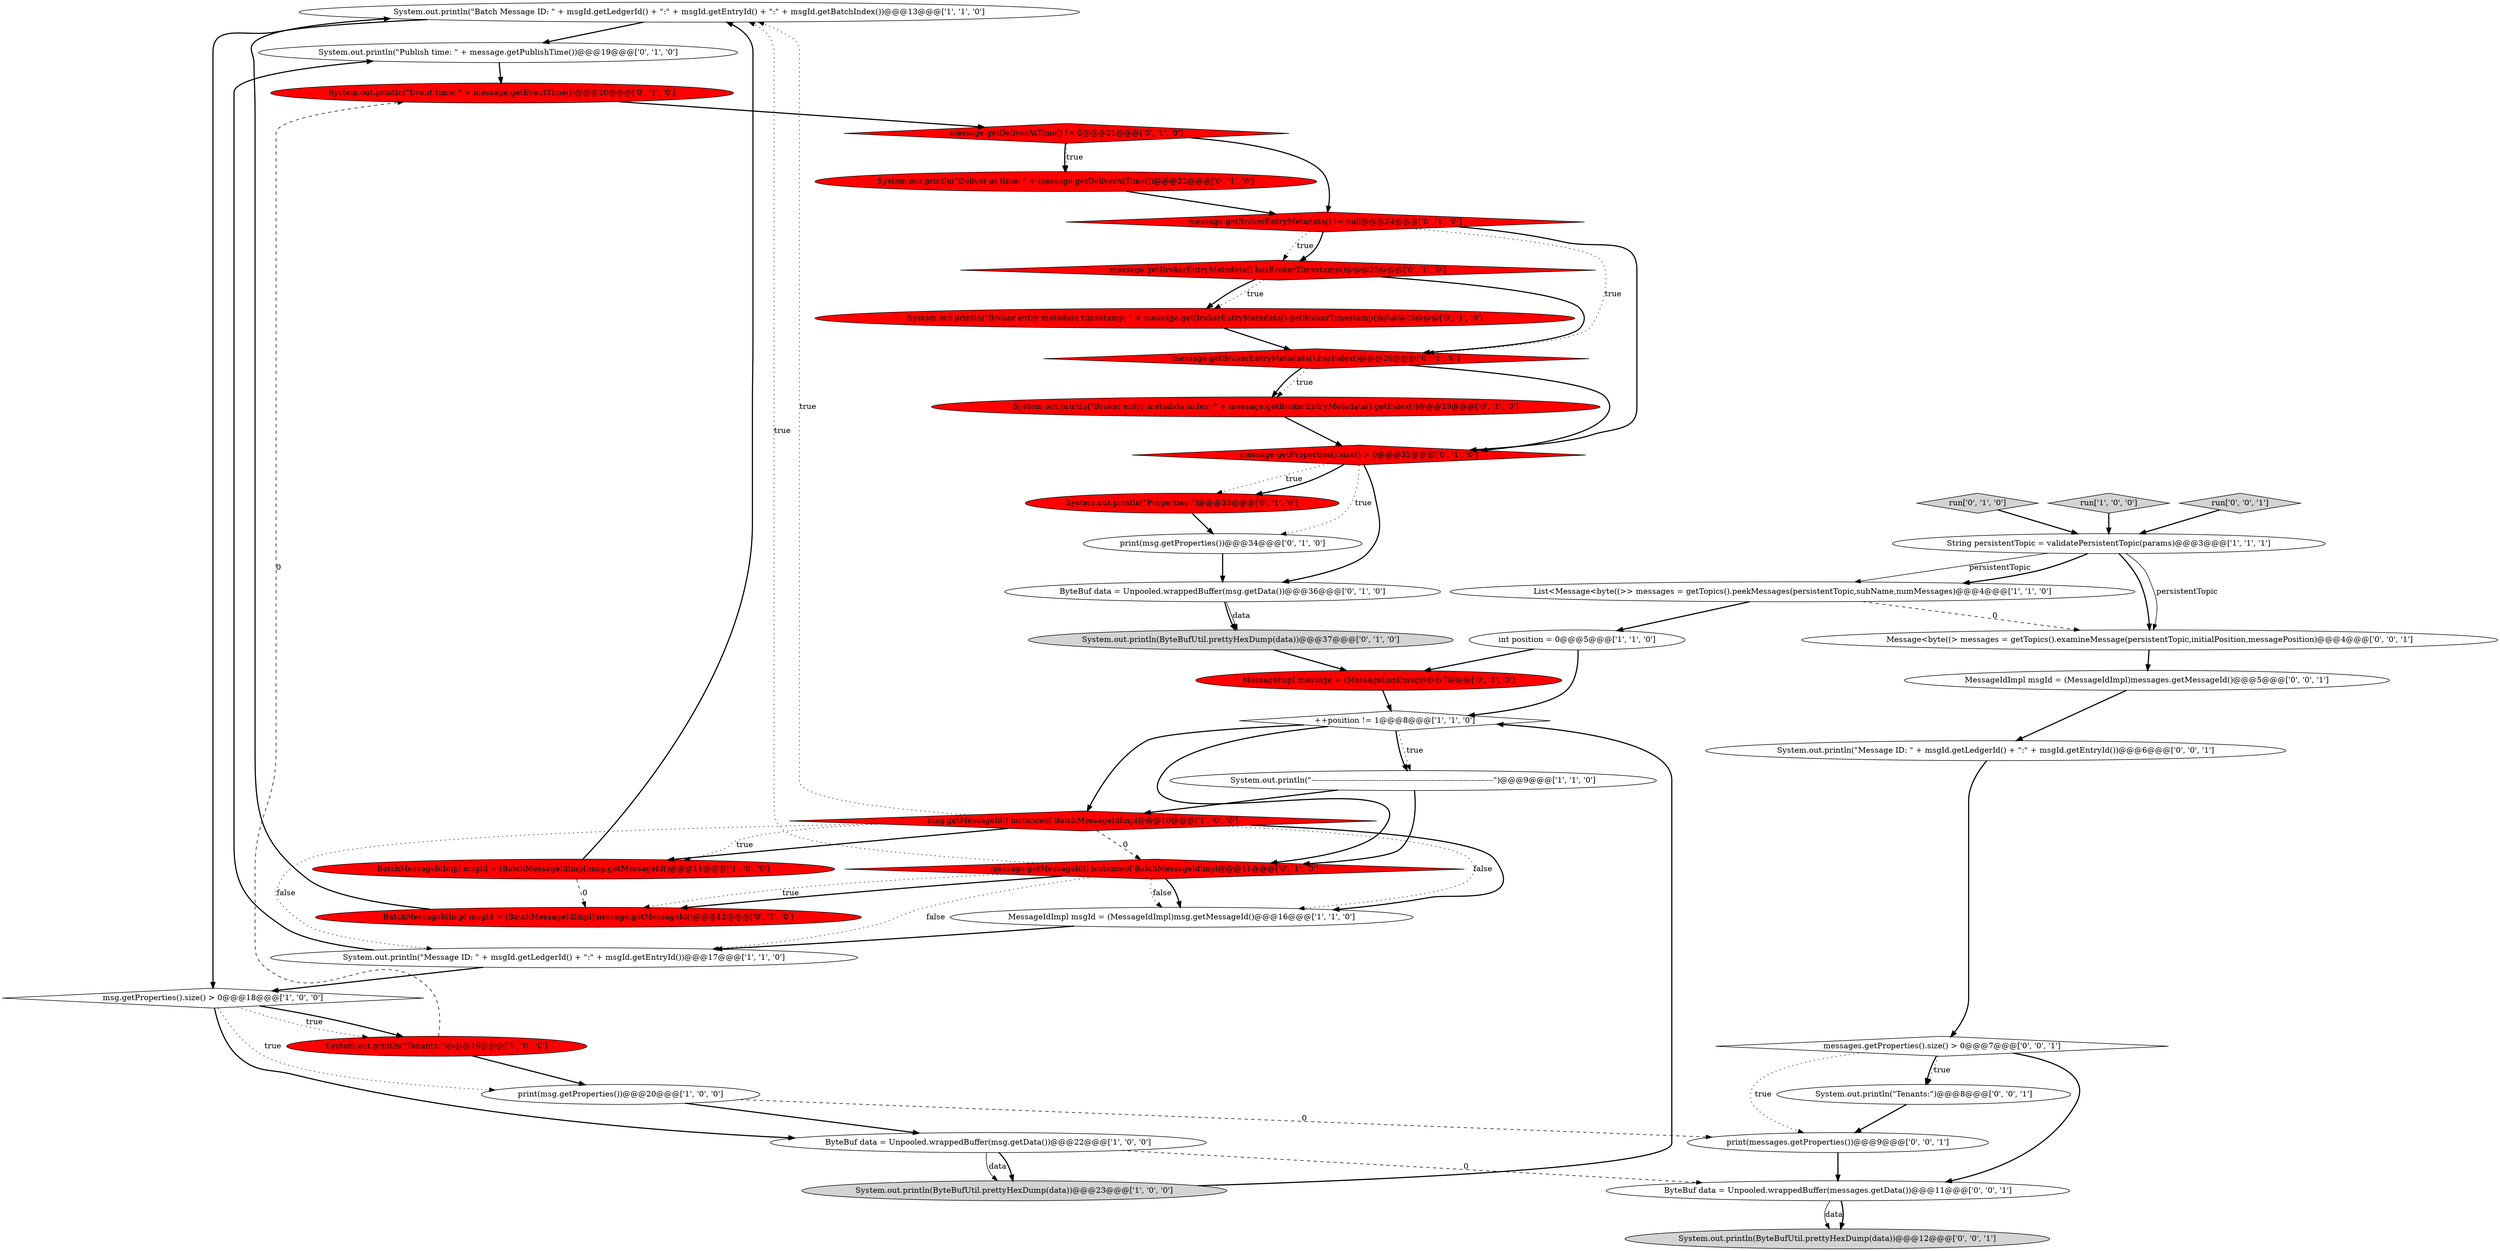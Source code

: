 digraph {
14 [style = filled, label = "System.out.println(\"Batch Message ID: \" + msgId.getLedgerId() + \":\" + msgId.getEntryId() + \":\" + msgId.getBatchIndex())@@@13@@@['1', '1', '0']", fillcolor = white, shape = ellipse image = "AAA0AAABBB1BBB"];
29 [style = filled, label = "MessageImpl message = (MessageImpl)msg@@@7@@@['0', '1', '0']", fillcolor = red, shape = ellipse image = "AAA1AAABBB2BBB"];
25 [style = filled, label = "message.getBrokerEntryMetadata().hasBrokerTimestamp()@@@25@@@['0', '1', '0']", fillcolor = red, shape = diamond image = "AAA1AAABBB2BBB"];
12 [style = filled, label = "ByteBuf data = Unpooled.wrappedBuffer(msg.getData())@@@22@@@['1', '0', '0']", fillcolor = white, shape = ellipse image = "AAA0AAABBB1BBB"];
42 [style = filled, label = "run['0', '0', '1']", fillcolor = lightgray, shape = diamond image = "AAA0AAABBB3BBB"];
41 [style = filled, label = "MessageIdImpl msgId = (MessageIdImpl)messages.getMessageId()@@@5@@@['0', '0', '1']", fillcolor = white, shape = ellipse image = "AAA0AAABBB3BBB"];
28 [style = filled, label = "System.out.println(ByteBufUtil.prettyHexDump(data))@@@37@@@['0', '1', '0']", fillcolor = lightgray, shape = ellipse image = "AAA0AAABBB2BBB"];
18 [style = filled, label = "message.getMessageId() instanceof BatchMessageIdImpl@@@11@@@['0', '1', '0']", fillcolor = red, shape = diamond image = "AAA1AAABBB2BBB"];
34 [style = filled, label = "print(messages.getProperties())@@@9@@@['0', '0', '1']", fillcolor = white, shape = ellipse image = "AAA0AAABBB3BBB"];
8 [style = filled, label = "List<Message<byte((>> messages = getTopics().peekMessages(persistentTopic,subName,numMessages)@@@4@@@['1', '1', '0']", fillcolor = white, shape = ellipse image = "AAA0AAABBB1BBB"];
7 [style = filled, label = "MessageIdImpl msgId = (MessageIdImpl)msg.getMessageId()@@@16@@@['1', '1', '0']", fillcolor = white, shape = ellipse image = "AAA0AAABBB1BBB"];
26 [style = filled, label = "run['0', '1', '0']", fillcolor = lightgray, shape = diamond image = "AAA0AAABBB2BBB"];
24 [style = filled, label = "System.out.println(\"Event time: \" + message.getEventTime())@@@20@@@['0', '1', '0']", fillcolor = red, shape = ellipse image = "AAA1AAABBB2BBB"];
33 [style = filled, label = "message.getDeliverAtTime() != 0@@@21@@@['0', '1', '0']", fillcolor = red, shape = diamond image = "AAA1AAABBB2BBB"];
22 [style = filled, label = "System.out.println(\"Publish time: \" + message.getPublishTime())@@@19@@@['0', '1', '0']", fillcolor = white, shape = ellipse image = "AAA0AAABBB2BBB"];
32 [style = filled, label = "BatchMessageIdImpl msgId = (BatchMessageIdImpl)message.getMessageId()@@@12@@@['0', '1', '0']", fillcolor = red, shape = ellipse image = "AAA1AAABBB2BBB"];
9 [style = filled, label = "msg.getProperties().size() > 0@@@18@@@['1', '0', '0']", fillcolor = white, shape = diamond image = "AAA0AAABBB1BBB"];
13 [style = filled, label = "int position = 0@@@5@@@['1', '1', '0']", fillcolor = white, shape = ellipse image = "AAA0AAABBB1BBB"];
6 [style = filled, label = "run['1', '0', '0']", fillcolor = lightgray, shape = diamond image = "AAA0AAABBB1BBB"];
2 [style = filled, label = "String persistentTopic = validatePersistentTopic(params)@@@3@@@['1', '1', '1']", fillcolor = white, shape = ellipse image = "AAA0AAABBB1BBB"];
38 [style = filled, label = "ByteBuf data = Unpooled.wrappedBuffer(messages.getData())@@@11@@@['0', '0', '1']", fillcolor = white, shape = ellipse image = "AAA0AAABBB3BBB"];
19 [style = filled, label = "System.out.println(\"Properties:\")@@@33@@@['0', '1', '0']", fillcolor = red, shape = ellipse image = "AAA1AAABBB2BBB"];
3 [style = filled, label = "BatchMessageIdImpl msgId = (BatchMessageIdImpl)msg.getMessageId()@@@11@@@['1', '0', '0']", fillcolor = red, shape = ellipse image = "AAA1AAABBB1BBB"];
27 [style = filled, label = "message.getProperties().size() > 0@@@32@@@['0', '1', '0']", fillcolor = red, shape = diamond image = "AAA1AAABBB2BBB"];
39 [style = filled, label = "System.out.println(ByteBufUtil.prettyHexDump(data))@@@12@@@['0', '0', '1']", fillcolor = lightgray, shape = ellipse image = "AAA0AAABBB3BBB"];
4 [style = filled, label = "++position != 1@@@8@@@['1', '1', '0']", fillcolor = white, shape = diamond image = "AAA0AAABBB1BBB"];
20 [style = filled, label = "print(msg.getProperties())@@@34@@@['0', '1', '0']", fillcolor = white, shape = ellipse image = "AAA0AAABBB2BBB"];
36 [style = filled, label = "System.out.println(\"Tenants:\")@@@8@@@['0', '0', '1']", fillcolor = white, shape = ellipse image = "AAA0AAABBB3BBB"];
40 [style = filled, label = "messages.getProperties().size() > 0@@@7@@@['0', '0', '1']", fillcolor = white, shape = diamond image = "AAA0AAABBB3BBB"];
1 [style = filled, label = "System.out.println(\"Message ID: \" + msgId.getLedgerId() + \":\" + msgId.getEntryId())@@@17@@@['1', '1', '0']", fillcolor = white, shape = ellipse image = "AAA0AAABBB1BBB"];
23 [style = filled, label = "message.getBrokerEntryMetadata().hasIndex()@@@28@@@['0', '1', '0']", fillcolor = red, shape = diamond image = "AAA1AAABBB2BBB"];
16 [style = filled, label = "System.out.println(\"Broker entry metadata timestamp: \" + message.getBrokerEntryMetadata().getBrokerTimestamp())@@@26@@@['0', '1', '0']", fillcolor = red, shape = ellipse image = "AAA1AAABBB2BBB"];
17 [style = filled, label = "System.out.println(\"Broker entry metadata index: \" + message.getBrokerEntryMetadata().getIndex())@@@29@@@['0', '1', '0']", fillcolor = red, shape = ellipse image = "AAA1AAABBB2BBB"];
15 [style = filled, label = "System.out.println(ByteBufUtil.prettyHexDump(data))@@@23@@@['1', '0', '0']", fillcolor = lightgray, shape = ellipse image = "AAA0AAABBB1BBB"];
31 [style = filled, label = "message.getBrokerEntryMetadata() != null@@@24@@@['0', '1', '0']", fillcolor = red, shape = diamond image = "AAA1AAABBB2BBB"];
0 [style = filled, label = "print(msg.getProperties())@@@20@@@['1', '0', '0']", fillcolor = white, shape = ellipse image = "AAA0AAABBB1BBB"];
11 [style = filled, label = "System.out.println(\"Tenants:\")@@@19@@@['1', '0', '0']", fillcolor = red, shape = ellipse image = "AAA1AAABBB1BBB"];
35 [style = filled, label = "Message<byte((> messages = getTopics().examineMessage(persistentTopic,initialPosition,messagePosition)@@@4@@@['0', '0', '1']", fillcolor = white, shape = ellipse image = "AAA0AAABBB3BBB"];
37 [style = filled, label = "System.out.println(\"Message ID: \" + msgId.getLedgerId() + \":\" + msgId.getEntryId())@@@6@@@['0', '0', '1']", fillcolor = white, shape = ellipse image = "AAA0AAABBB3BBB"];
5 [style = filled, label = "System.out.println(\"-------------------------------------------------------------------------\")@@@9@@@['1', '1', '0']", fillcolor = white, shape = ellipse image = "AAA0AAABBB1BBB"];
21 [style = filled, label = "System.out.println(\"Deliver at time: \" + message.getDeliverAtTime())@@@22@@@['0', '1', '0']", fillcolor = red, shape = ellipse image = "AAA1AAABBB2BBB"];
10 [style = filled, label = "msg.getMessageId() instanceof BatchMessageIdImpl@@@10@@@['1', '0', '0']", fillcolor = red, shape = diamond image = "AAA1AAABBB1BBB"];
30 [style = filled, label = "ByteBuf data = Unpooled.wrappedBuffer(msg.getData())@@@36@@@['0', '1', '0']", fillcolor = white, shape = ellipse image = "AAA0AAABBB2BBB"];
2->35 [style = bold, label=""];
10->7 [style = dotted, label="false"];
12->38 [style = dashed, label="0"];
9->11 [style = bold, label=""];
35->41 [style = bold, label=""];
8->35 [style = dashed, label="0"];
38->39 [style = solid, label="data"];
10->3 [style = dotted, label="true"];
40->36 [style = dotted, label="true"];
40->38 [style = bold, label=""];
38->39 [style = bold, label=""];
27->19 [style = dotted, label="true"];
21->31 [style = bold, label=""];
30->28 [style = bold, label=""];
18->32 [style = bold, label=""];
0->34 [style = dashed, label="0"];
23->17 [style = bold, label=""];
14->9 [style = bold, label=""];
30->28 [style = solid, label="data"];
27->19 [style = bold, label=""];
17->27 [style = bold, label=""];
23->17 [style = dotted, label="true"];
10->18 [style = dashed, label="0"];
10->1 [style = dotted, label="false"];
5->10 [style = bold, label=""];
31->25 [style = dotted, label="true"];
7->1 [style = bold, label=""];
42->2 [style = bold, label=""];
19->20 [style = bold, label=""];
27->30 [style = bold, label=""];
41->37 [style = bold, label=""];
14->22 [style = bold, label=""];
4->18 [style = bold, label=""];
2->35 [style = solid, label="persistentTopic"];
10->7 [style = bold, label=""];
6->2 [style = bold, label=""];
31->27 [style = bold, label=""];
27->20 [style = dotted, label="true"];
31->23 [style = dotted, label="true"];
34->38 [style = bold, label=""];
3->32 [style = dashed, label="0"];
18->7 [style = bold, label=""];
18->7 [style = dotted, label="false"];
4->10 [style = bold, label=""];
28->29 [style = bold, label=""];
4->5 [style = dotted, label="true"];
40->34 [style = dotted, label="true"];
9->0 [style = dotted, label="true"];
31->25 [style = bold, label=""];
0->12 [style = bold, label=""];
9->11 [style = dotted, label="true"];
32->14 [style = bold, label=""];
5->18 [style = bold, label=""];
16->23 [style = bold, label=""];
25->16 [style = bold, label=""];
1->9 [style = bold, label=""];
24->33 [style = bold, label=""];
33->21 [style = dotted, label="true"];
40->36 [style = bold, label=""];
9->12 [style = bold, label=""];
4->5 [style = bold, label=""];
36->34 [style = bold, label=""];
25->16 [style = dotted, label="true"];
8->13 [style = bold, label=""];
29->4 [style = bold, label=""];
23->27 [style = bold, label=""];
25->23 [style = bold, label=""];
3->14 [style = bold, label=""];
12->15 [style = solid, label="data"];
12->15 [style = bold, label=""];
10->3 [style = bold, label=""];
18->32 [style = dotted, label="true"];
18->14 [style = dotted, label="true"];
1->22 [style = bold, label=""];
10->14 [style = dotted, label="true"];
26->2 [style = bold, label=""];
13->29 [style = bold, label=""];
11->0 [style = bold, label=""];
11->24 [style = dashed, label="0"];
15->4 [style = bold, label=""];
2->8 [style = solid, label="persistentTopic"];
33->31 [style = bold, label=""];
18->1 [style = dotted, label="false"];
22->24 [style = bold, label=""];
33->21 [style = bold, label=""];
20->30 [style = bold, label=""];
37->40 [style = bold, label=""];
2->8 [style = bold, label=""];
13->4 [style = bold, label=""];
}
